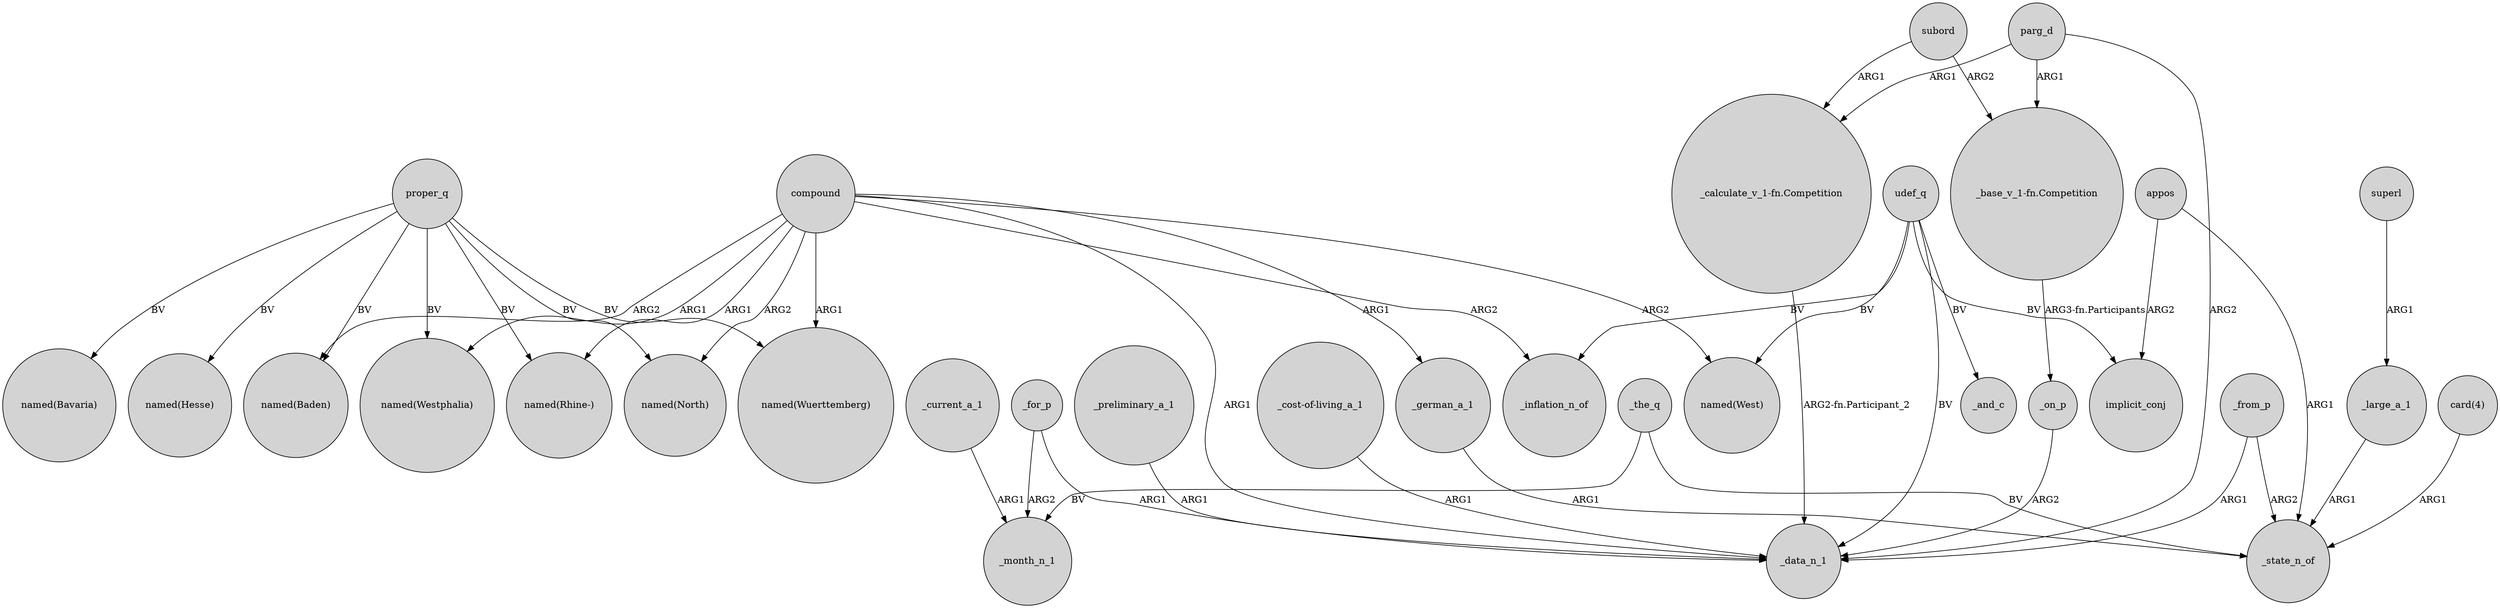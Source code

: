 digraph {
	node [shape=circle style=filled]
	proper_q -> "named(Baden)" [label=BV]
	compound -> "named(Westphalia)" [label=ARG1]
	proper_q -> "named(Rhine-)" [label=BV]
	_german_a_1 -> _state_n_of [label=ARG1]
	compound -> _data_n_1 [label=ARG1]
	parg_d -> "_base_v_1-fn.Competition" [label=ARG1]
	proper_q -> "named(North)" [label=BV]
	compound -> _inflation_n_of [label=ARG2]
	_the_q -> _state_n_of [label=BV]
	proper_q -> "named(Wuerttemberg)" [label=BV]
	_the_q -> _month_n_1 [label=BV]
	compound -> "named(Wuerttemberg)" [label=ARG1]
	_from_p -> _data_n_1 [label=ARG1]
	_preliminary_a_1 -> _data_n_1 [label=ARG1]
	subord -> "_calculate_v_1-fn.Competition" [label=ARG1]
	parg_d -> _data_n_1 [label=ARG2]
	udef_q -> _inflation_n_of [label=BV]
	proper_q -> "named(Hesse)" [label=BV]
	_current_a_1 -> _month_n_1 [label=ARG1]
	"_cost-of-living_a_1" -> _data_n_1 [label=ARG1]
	_large_a_1 -> _state_n_of [label=ARG1]
	"_calculate_v_1-fn.Competition" -> _data_n_1 [label="ARG2-fn.Participant_2"]
	udef_q -> _and_c [label=BV]
	proper_q -> "named(Westphalia)" [label=BV]
	proper_q -> "named(Bavaria)" [label=BV]
	appos -> implicit_conj [label=ARG2]
	_for_p -> _data_n_1 [label=ARG1]
	compound -> "named(West)" [label=ARG2]
	"card(4)" -> _state_n_of [label=ARG1]
	compound -> "named(Baden)" [label=ARG2]
	compound -> "named(Rhine-)" [label=ARG1]
	_from_p -> _state_n_of [label=ARG2]
	subord -> "_base_v_1-fn.Competition" [label=ARG2]
	udef_q -> "named(West)" [label=BV]
	"_base_v_1-fn.Competition" -> _on_p [label="ARG3-fn.Participants"]
	compound -> _german_a_1 [label=ARG1]
	compound -> "named(North)" [label=ARG2]
	parg_d -> "_calculate_v_1-fn.Competition" [label=ARG1]
	udef_q -> implicit_conj [label=BV]
	_on_p -> _data_n_1 [label=ARG2]
	appos -> _state_n_of [label=ARG1]
	superl -> _large_a_1 [label=ARG1]
	_for_p -> _month_n_1 [label=ARG2]
	udef_q -> _data_n_1 [label=BV]
}
